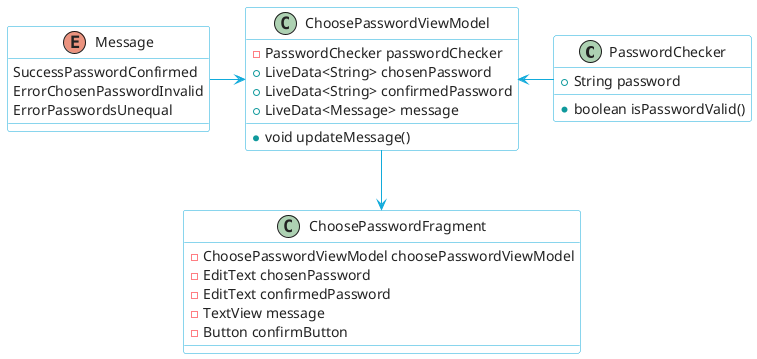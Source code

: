 @startuml

skinparam class {
    BorderColor #12ABDB
    BackgroundColor white
    ArrowColor #12ABDB
}

skinparam shadowing false
skinparam LineType ortho
skinparam DefaultFontColor #222222
skinparam DefaultFontName Verdana
skinparam CircledCharacterFontColor white
skinparam StereotypeCBackgroundColor #FF304C
skinparam StereotypeCBorderColor #FF304C
skinparam StereotypeEBackgroundColor #FF6327
skinparam StereotypeEBorderColor #FF6327
skinparam IconPublicColor #0F999C
skinparam IconPublicBackgroundColor #0F999C
skinparam IconPrivateColor #FF7E83

class PasswordChecker {
    + String password
    + boolean isPasswordValid()
}

enum Message {
    SuccessPasswordConfirmed
    ErrorChosenPasswordInvalid
    ErrorPasswordsUnequal
}

class ChoosePasswordViewModel {
    - PasswordChecker passwordChecker
    + LiveData<String> chosenPassword
    + LiveData<String> confirmedPassword
    + LiveData<Message> message

    + void updateMessage()
}

class ChoosePasswordFragment {
    - ChoosePasswordViewModel choosePasswordViewModel
    - EditText chosenPassword
    - EditText confirmedPassword
    - TextView message
    - Button confirmButton
}

PasswordChecker -left> ChoosePasswordViewModel
Message -> ChoosePasswordViewModel
ChoosePasswordViewModel -down-> ChoosePasswordFragment

@enduml
